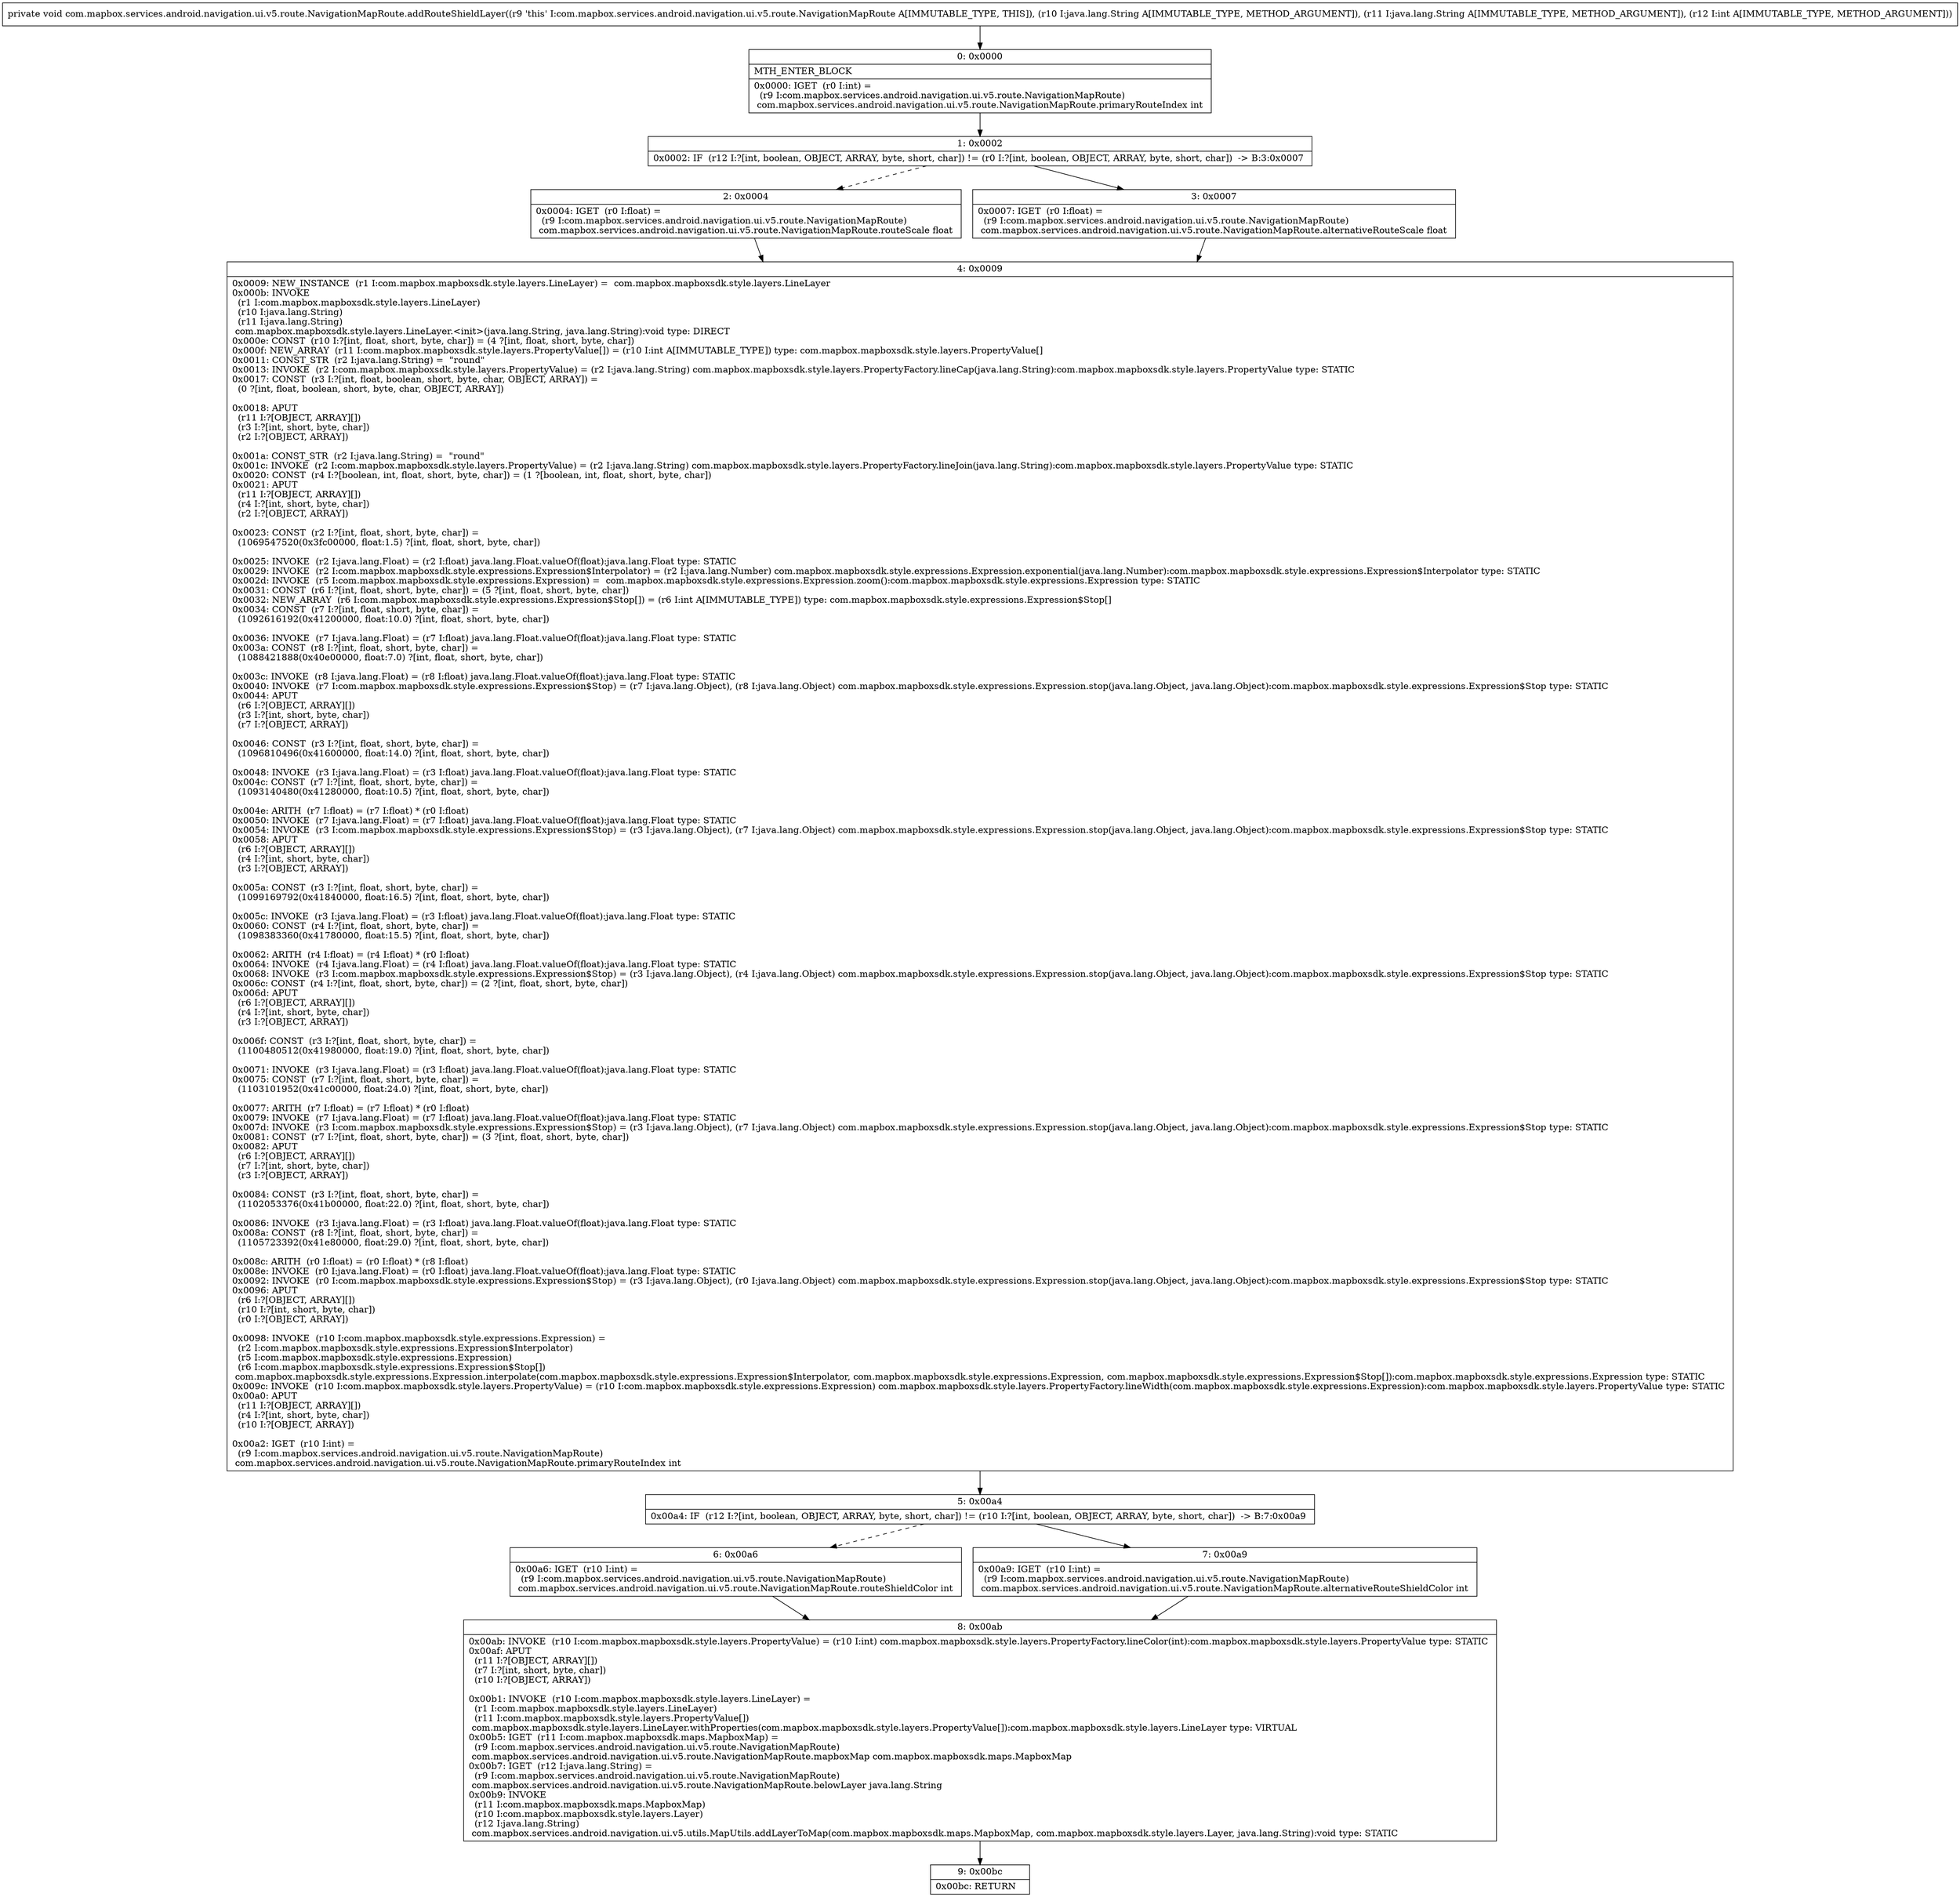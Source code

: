 digraph "CFG forcom.mapbox.services.android.navigation.ui.v5.route.NavigationMapRoute.addRouteShieldLayer(Ljava\/lang\/String;Ljava\/lang\/String;I)V" {
Node_0 [shape=record,label="{0\:\ 0x0000|MTH_ENTER_BLOCK\l|0x0000: IGET  (r0 I:int) = \l  (r9 I:com.mapbox.services.android.navigation.ui.v5.route.NavigationMapRoute)\l com.mapbox.services.android.navigation.ui.v5.route.NavigationMapRoute.primaryRouteIndex int \l}"];
Node_1 [shape=record,label="{1\:\ 0x0002|0x0002: IF  (r12 I:?[int, boolean, OBJECT, ARRAY, byte, short, char]) != (r0 I:?[int, boolean, OBJECT, ARRAY, byte, short, char])  \-\> B:3:0x0007 \l}"];
Node_2 [shape=record,label="{2\:\ 0x0004|0x0004: IGET  (r0 I:float) = \l  (r9 I:com.mapbox.services.android.navigation.ui.v5.route.NavigationMapRoute)\l com.mapbox.services.android.navigation.ui.v5.route.NavigationMapRoute.routeScale float \l}"];
Node_3 [shape=record,label="{3\:\ 0x0007|0x0007: IGET  (r0 I:float) = \l  (r9 I:com.mapbox.services.android.navigation.ui.v5.route.NavigationMapRoute)\l com.mapbox.services.android.navigation.ui.v5.route.NavigationMapRoute.alternativeRouteScale float \l}"];
Node_4 [shape=record,label="{4\:\ 0x0009|0x0009: NEW_INSTANCE  (r1 I:com.mapbox.mapboxsdk.style.layers.LineLayer) =  com.mapbox.mapboxsdk.style.layers.LineLayer \l0x000b: INVOKE  \l  (r1 I:com.mapbox.mapboxsdk.style.layers.LineLayer)\l  (r10 I:java.lang.String)\l  (r11 I:java.lang.String)\l com.mapbox.mapboxsdk.style.layers.LineLayer.\<init\>(java.lang.String, java.lang.String):void type: DIRECT \l0x000e: CONST  (r10 I:?[int, float, short, byte, char]) = (4 ?[int, float, short, byte, char]) \l0x000f: NEW_ARRAY  (r11 I:com.mapbox.mapboxsdk.style.layers.PropertyValue[]) = (r10 I:int A[IMMUTABLE_TYPE]) type: com.mapbox.mapboxsdk.style.layers.PropertyValue[] \l0x0011: CONST_STR  (r2 I:java.lang.String) =  \"round\" \l0x0013: INVOKE  (r2 I:com.mapbox.mapboxsdk.style.layers.PropertyValue) = (r2 I:java.lang.String) com.mapbox.mapboxsdk.style.layers.PropertyFactory.lineCap(java.lang.String):com.mapbox.mapboxsdk.style.layers.PropertyValue type: STATIC \l0x0017: CONST  (r3 I:?[int, float, boolean, short, byte, char, OBJECT, ARRAY]) = \l  (0 ?[int, float, boolean, short, byte, char, OBJECT, ARRAY])\l \l0x0018: APUT  \l  (r11 I:?[OBJECT, ARRAY][])\l  (r3 I:?[int, short, byte, char])\l  (r2 I:?[OBJECT, ARRAY])\l \l0x001a: CONST_STR  (r2 I:java.lang.String) =  \"round\" \l0x001c: INVOKE  (r2 I:com.mapbox.mapboxsdk.style.layers.PropertyValue) = (r2 I:java.lang.String) com.mapbox.mapboxsdk.style.layers.PropertyFactory.lineJoin(java.lang.String):com.mapbox.mapboxsdk.style.layers.PropertyValue type: STATIC \l0x0020: CONST  (r4 I:?[boolean, int, float, short, byte, char]) = (1 ?[boolean, int, float, short, byte, char]) \l0x0021: APUT  \l  (r11 I:?[OBJECT, ARRAY][])\l  (r4 I:?[int, short, byte, char])\l  (r2 I:?[OBJECT, ARRAY])\l \l0x0023: CONST  (r2 I:?[int, float, short, byte, char]) = \l  (1069547520(0x3fc00000, float:1.5) ?[int, float, short, byte, char])\l \l0x0025: INVOKE  (r2 I:java.lang.Float) = (r2 I:float) java.lang.Float.valueOf(float):java.lang.Float type: STATIC \l0x0029: INVOKE  (r2 I:com.mapbox.mapboxsdk.style.expressions.Expression$Interpolator) = (r2 I:java.lang.Number) com.mapbox.mapboxsdk.style.expressions.Expression.exponential(java.lang.Number):com.mapbox.mapboxsdk.style.expressions.Expression$Interpolator type: STATIC \l0x002d: INVOKE  (r5 I:com.mapbox.mapboxsdk.style.expressions.Expression) =  com.mapbox.mapboxsdk.style.expressions.Expression.zoom():com.mapbox.mapboxsdk.style.expressions.Expression type: STATIC \l0x0031: CONST  (r6 I:?[int, float, short, byte, char]) = (5 ?[int, float, short, byte, char]) \l0x0032: NEW_ARRAY  (r6 I:com.mapbox.mapboxsdk.style.expressions.Expression$Stop[]) = (r6 I:int A[IMMUTABLE_TYPE]) type: com.mapbox.mapboxsdk.style.expressions.Expression$Stop[] \l0x0034: CONST  (r7 I:?[int, float, short, byte, char]) = \l  (1092616192(0x41200000, float:10.0) ?[int, float, short, byte, char])\l \l0x0036: INVOKE  (r7 I:java.lang.Float) = (r7 I:float) java.lang.Float.valueOf(float):java.lang.Float type: STATIC \l0x003a: CONST  (r8 I:?[int, float, short, byte, char]) = \l  (1088421888(0x40e00000, float:7.0) ?[int, float, short, byte, char])\l \l0x003c: INVOKE  (r8 I:java.lang.Float) = (r8 I:float) java.lang.Float.valueOf(float):java.lang.Float type: STATIC \l0x0040: INVOKE  (r7 I:com.mapbox.mapboxsdk.style.expressions.Expression$Stop) = (r7 I:java.lang.Object), (r8 I:java.lang.Object) com.mapbox.mapboxsdk.style.expressions.Expression.stop(java.lang.Object, java.lang.Object):com.mapbox.mapboxsdk.style.expressions.Expression$Stop type: STATIC \l0x0044: APUT  \l  (r6 I:?[OBJECT, ARRAY][])\l  (r3 I:?[int, short, byte, char])\l  (r7 I:?[OBJECT, ARRAY])\l \l0x0046: CONST  (r3 I:?[int, float, short, byte, char]) = \l  (1096810496(0x41600000, float:14.0) ?[int, float, short, byte, char])\l \l0x0048: INVOKE  (r3 I:java.lang.Float) = (r3 I:float) java.lang.Float.valueOf(float):java.lang.Float type: STATIC \l0x004c: CONST  (r7 I:?[int, float, short, byte, char]) = \l  (1093140480(0x41280000, float:10.5) ?[int, float, short, byte, char])\l \l0x004e: ARITH  (r7 I:float) = (r7 I:float) * (r0 I:float) \l0x0050: INVOKE  (r7 I:java.lang.Float) = (r7 I:float) java.lang.Float.valueOf(float):java.lang.Float type: STATIC \l0x0054: INVOKE  (r3 I:com.mapbox.mapboxsdk.style.expressions.Expression$Stop) = (r3 I:java.lang.Object), (r7 I:java.lang.Object) com.mapbox.mapboxsdk.style.expressions.Expression.stop(java.lang.Object, java.lang.Object):com.mapbox.mapboxsdk.style.expressions.Expression$Stop type: STATIC \l0x0058: APUT  \l  (r6 I:?[OBJECT, ARRAY][])\l  (r4 I:?[int, short, byte, char])\l  (r3 I:?[OBJECT, ARRAY])\l \l0x005a: CONST  (r3 I:?[int, float, short, byte, char]) = \l  (1099169792(0x41840000, float:16.5) ?[int, float, short, byte, char])\l \l0x005c: INVOKE  (r3 I:java.lang.Float) = (r3 I:float) java.lang.Float.valueOf(float):java.lang.Float type: STATIC \l0x0060: CONST  (r4 I:?[int, float, short, byte, char]) = \l  (1098383360(0x41780000, float:15.5) ?[int, float, short, byte, char])\l \l0x0062: ARITH  (r4 I:float) = (r4 I:float) * (r0 I:float) \l0x0064: INVOKE  (r4 I:java.lang.Float) = (r4 I:float) java.lang.Float.valueOf(float):java.lang.Float type: STATIC \l0x0068: INVOKE  (r3 I:com.mapbox.mapboxsdk.style.expressions.Expression$Stop) = (r3 I:java.lang.Object), (r4 I:java.lang.Object) com.mapbox.mapboxsdk.style.expressions.Expression.stop(java.lang.Object, java.lang.Object):com.mapbox.mapboxsdk.style.expressions.Expression$Stop type: STATIC \l0x006c: CONST  (r4 I:?[int, float, short, byte, char]) = (2 ?[int, float, short, byte, char]) \l0x006d: APUT  \l  (r6 I:?[OBJECT, ARRAY][])\l  (r4 I:?[int, short, byte, char])\l  (r3 I:?[OBJECT, ARRAY])\l \l0x006f: CONST  (r3 I:?[int, float, short, byte, char]) = \l  (1100480512(0x41980000, float:19.0) ?[int, float, short, byte, char])\l \l0x0071: INVOKE  (r3 I:java.lang.Float) = (r3 I:float) java.lang.Float.valueOf(float):java.lang.Float type: STATIC \l0x0075: CONST  (r7 I:?[int, float, short, byte, char]) = \l  (1103101952(0x41c00000, float:24.0) ?[int, float, short, byte, char])\l \l0x0077: ARITH  (r7 I:float) = (r7 I:float) * (r0 I:float) \l0x0079: INVOKE  (r7 I:java.lang.Float) = (r7 I:float) java.lang.Float.valueOf(float):java.lang.Float type: STATIC \l0x007d: INVOKE  (r3 I:com.mapbox.mapboxsdk.style.expressions.Expression$Stop) = (r3 I:java.lang.Object), (r7 I:java.lang.Object) com.mapbox.mapboxsdk.style.expressions.Expression.stop(java.lang.Object, java.lang.Object):com.mapbox.mapboxsdk.style.expressions.Expression$Stop type: STATIC \l0x0081: CONST  (r7 I:?[int, float, short, byte, char]) = (3 ?[int, float, short, byte, char]) \l0x0082: APUT  \l  (r6 I:?[OBJECT, ARRAY][])\l  (r7 I:?[int, short, byte, char])\l  (r3 I:?[OBJECT, ARRAY])\l \l0x0084: CONST  (r3 I:?[int, float, short, byte, char]) = \l  (1102053376(0x41b00000, float:22.0) ?[int, float, short, byte, char])\l \l0x0086: INVOKE  (r3 I:java.lang.Float) = (r3 I:float) java.lang.Float.valueOf(float):java.lang.Float type: STATIC \l0x008a: CONST  (r8 I:?[int, float, short, byte, char]) = \l  (1105723392(0x41e80000, float:29.0) ?[int, float, short, byte, char])\l \l0x008c: ARITH  (r0 I:float) = (r0 I:float) * (r8 I:float) \l0x008e: INVOKE  (r0 I:java.lang.Float) = (r0 I:float) java.lang.Float.valueOf(float):java.lang.Float type: STATIC \l0x0092: INVOKE  (r0 I:com.mapbox.mapboxsdk.style.expressions.Expression$Stop) = (r3 I:java.lang.Object), (r0 I:java.lang.Object) com.mapbox.mapboxsdk.style.expressions.Expression.stop(java.lang.Object, java.lang.Object):com.mapbox.mapboxsdk.style.expressions.Expression$Stop type: STATIC \l0x0096: APUT  \l  (r6 I:?[OBJECT, ARRAY][])\l  (r10 I:?[int, short, byte, char])\l  (r0 I:?[OBJECT, ARRAY])\l \l0x0098: INVOKE  (r10 I:com.mapbox.mapboxsdk.style.expressions.Expression) = \l  (r2 I:com.mapbox.mapboxsdk.style.expressions.Expression$Interpolator)\l  (r5 I:com.mapbox.mapboxsdk.style.expressions.Expression)\l  (r6 I:com.mapbox.mapboxsdk.style.expressions.Expression$Stop[])\l com.mapbox.mapboxsdk.style.expressions.Expression.interpolate(com.mapbox.mapboxsdk.style.expressions.Expression$Interpolator, com.mapbox.mapboxsdk.style.expressions.Expression, com.mapbox.mapboxsdk.style.expressions.Expression$Stop[]):com.mapbox.mapboxsdk.style.expressions.Expression type: STATIC \l0x009c: INVOKE  (r10 I:com.mapbox.mapboxsdk.style.layers.PropertyValue) = (r10 I:com.mapbox.mapboxsdk.style.expressions.Expression) com.mapbox.mapboxsdk.style.layers.PropertyFactory.lineWidth(com.mapbox.mapboxsdk.style.expressions.Expression):com.mapbox.mapboxsdk.style.layers.PropertyValue type: STATIC \l0x00a0: APUT  \l  (r11 I:?[OBJECT, ARRAY][])\l  (r4 I:?[int, short, byte, char])\l  (r10 I:?[OBJECT, ARRAY])\l \l0x00a2: IGET  (r10 I:int) = \l  (r9 I:com.mapbox.services.android.navigation.ui.v5.route.NavigationMapRoute)\l com.mapbox.services.android.navigation.ui.v5.route.NavigationMapRoute.primaryRouteIndex int \l}"];
Node_5 [shape=record,label="{5\:\ 0x00a4|0x00a4: IF  (r12 I:?[int, boolean, OBJECT, ARRAY, byte, short, char]) != (r10 I:?[int, boolean, OBJECT, ARRAY, byte, short, char])  \-\> B:7:0x00a9 \l}"];
Node_6 [shape=record,label="{6\:\ 0x00a6|0x00a6: IGET  (r10 I:int) = \l  (r9 I:com.mapbox.services.android.navigation.ui.v5.route.NavigationMapRoute)\l com.mapbox.services.android.navigation.ui.v5.route.NavigationMapRoute.routeShieldColor int \l}"];
Node_7 [shape=record,label="{7\:\ 0x00a9|0x00a9: IGET  (r10 I:int) = \l  (r9 I:com.mapbox.services.android.navigation.ui.v5.route.NavigationMapRoute)\l com.mapbox.services.android.navigation.ui.v5.route.NavigationMapRoute.alternativeRouteShieldColor int \l}"];
Node_8 [shape=record,label="{8\:\ 0x00ab|0x00ab: INVOKE  (r10 I:com.mapbox.mapboxsdk.style.layers.PropertyValue) = (r10 I:int) com.mapbox.mapboxsdk.style.layers.PropertyFactory.lineColor(int):com.mapbox.mapboxsdk.style.layers.PropertyValue type: STATIC \l0x00af: APUT  \l  (r11 I:?[OBJECT, ARRAY][])\l  (r7 I:?[int, short, byte, char])\l  (r10 I:?[OBJECT, ARRAY])\l \l0x00b1: INVOKE  (r10 I:com.mapbox.mapboxsdk.style.layers.LineLayer) = \l  (r1 I:com.mapbox.mapboxsdk.style.layers.LineLayer)\l  (r11 I:com.mapbox.mapboxsdk.style.layers.PropertyValue[])\l com.mapbox.mapboxsdk.style.layers.LineLayer.withProperties(com.mapbox.mapboxsdk.style.layers.PropertyValue[]):com.mapbox.mapboxsdk.style.layers.LineLayer type: VIRTUAL \l0x00b5: IGET  (r11 I:com.mapbox.mapboxsdk.maps.MapboxMap) = \l  (r9 I:com.mapbox.services.android.navigation.ui.v5.route.NavigationMapRoute)\l com.mapbox.services.android.navigation.ui.v5.route.NavigationMapRoute.mapboxMap com.mapbox.mapboxsdk.maps.MapboxMap \l0x00b7: IGET  (r12 I:java.lang.String) = \l  (r9 I:com.mapbox.services.android.navigation.ui.v5.route.NavigationMapRoute)\l com.mapbox.services.android.navigation.ui.v5.route.NavigationMapRoute.belowLayer java.lang.String \l0x00b9: INVOKE  \l  (r11 I:com.mapbox.mapboxsdk.maps.MapboxMap)\l  (r10 I:com.mapbox.mapboxsdk.style.layers.Layer)\l  (r12 I:java.lang.String)\l com.mapbox.services.android.navigation.ui.v5.utils.MapUtils.addLayerToMap(com.mapbox.mapboxsdk.maps.MapboxMap, com.mapbox.mapboxsdk.style.layers.Layer, java.lang.String):void type: STATIC \l}"];
Node_9 [shape=record,label="{9\:\ 0x00bc|0x00bc: RETURN   \l}"];
MethodNode[shape=record,label="{private void com.mapbox.services.android.navigation.ui.v5.route.NavigationMapRoute.addRouteShieldLayer((r9 'this' I:com.mapbox.services.android.navigation.ui.v5.route.NavigationMapRoute A[IMMUTABLE_TYPE, THIS]), (r10 I:java.lang.String A[IMMUTABLE_TYPE, METHOD_ARGUMENT]), (r11 I:java.lang.String A[IMMUTABLE_TYPE, METHOD_ARGUMENT]), (r12 I:int A[IMMUTABLE_TYPE, METHOD_ARGUMENT])) }"];
MethodNode -> Node_0;
Node_0 -> Node_1;
Node_1 -> Node_2[style=dashed];
Node_1 -> Node_3;
Node_2 -> Node_4;
Node_3 -> Node_4;
Node_4 -> Node_5;
Node_5 -> Node_6[style=dashed];
Node_5 -> Node_7;
Node_6 -> Node_8;
Node_7 -> Node_8;
Node_8 -> Node_9;
}

